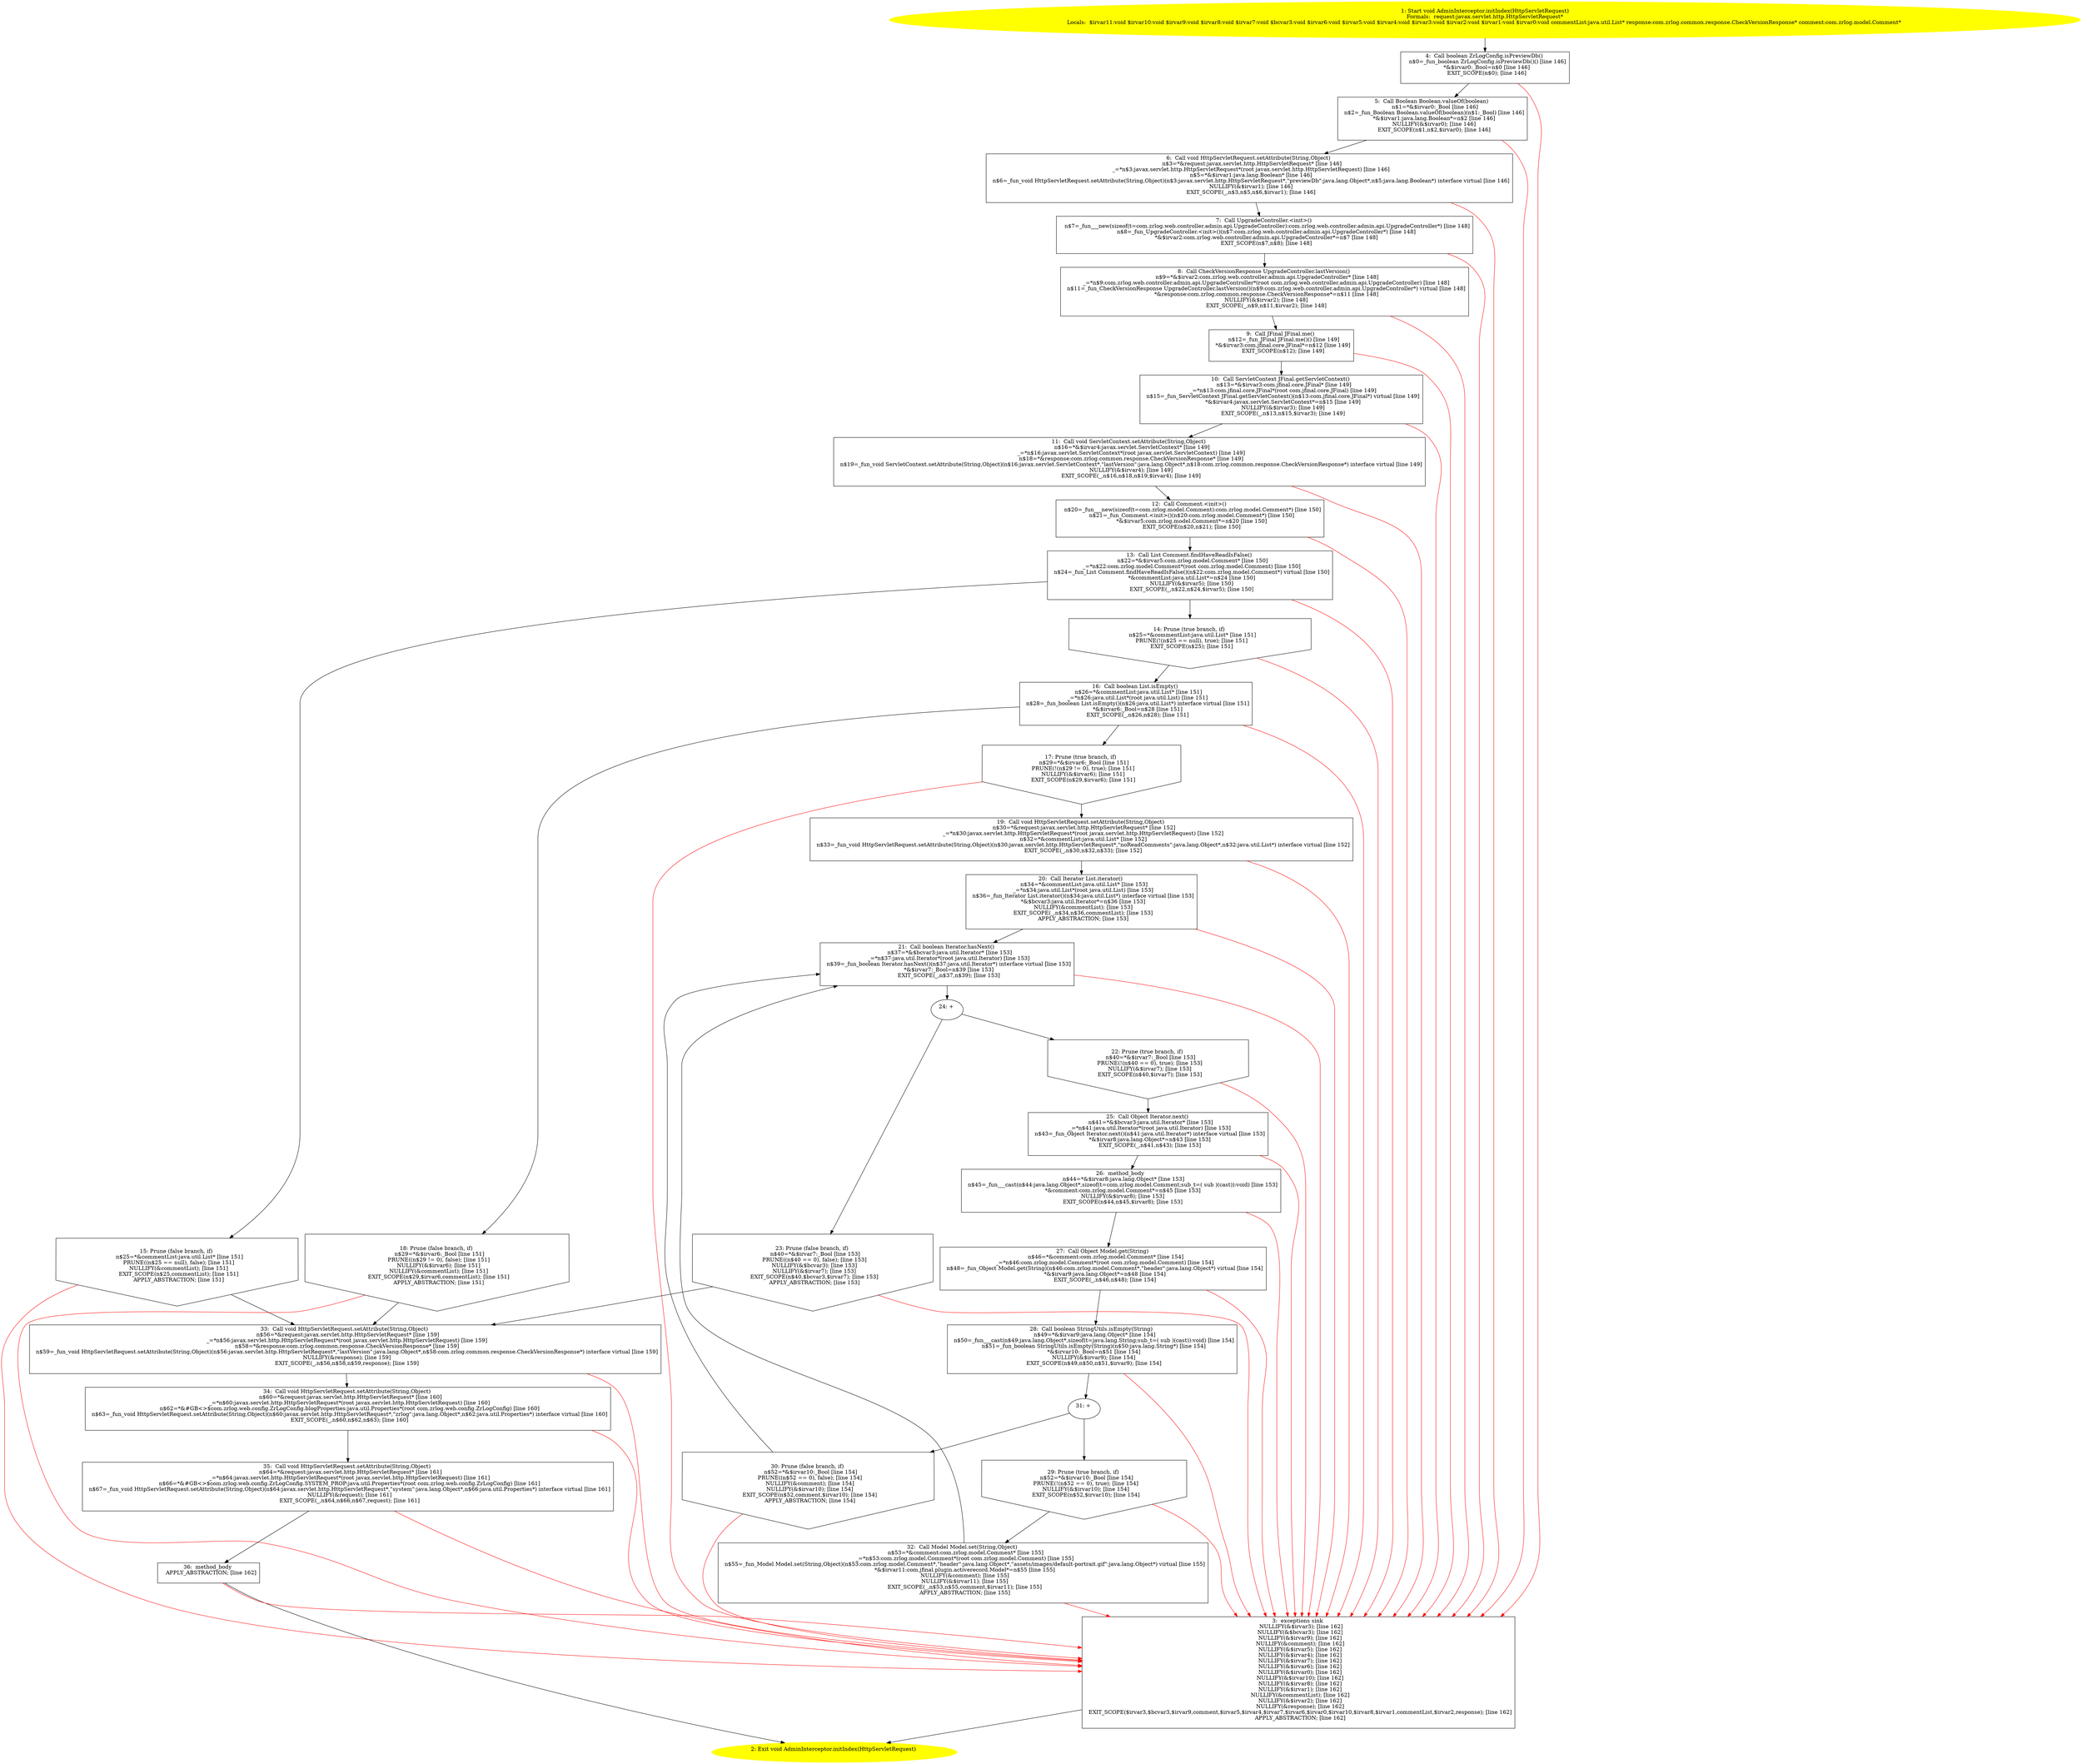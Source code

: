 /* @generated */
digraph cfg {
"com.zrlog.web.interceptor.AdminInterceptor.initIndex(javax.servlet.http.HttpServletRequest):void.e403323f871eff97f1df3492b123a9cd_1" [label="1: Start void AdminInterceptor.initIndex(HttpServletRequest)\nFormals:  request:javax.servlet.http.HttpServletRequest*\nLocals:  $irvar11:void $irvar10:void $irvar9:void $irvar8:void $irvar7:void $bcvar3:void $irvar6:void $irvar5:void $irvar4:void $irvar3:void $irvar2:void $irvar1:void $irvar0:void commentList:java.util.List* response:com.zrlog.common.response.CheckVersionResponse* comment:com.zrlog.model.Comment* \n  " color=yellow style=filled]
	

	 "com.zrlog.web.interceptor.AdminInterceptor.initIndex(javax.servlet.http.HttpServletRequest):void.e403323f871eff97f1df3492b123a9cd_1" -> "com.zrlog.web.interceptor.AdminInterceptor.initIndex(javax.servlet.http.HttpServletRequest):void.e403323f871eff97f1df3492b123a9cd_4" ;
"com.zrlog.web.interceptor.AdminInterceptor.initIndex(javax.servlet.http.HttpServletRequest):void.e403323f871eff97f1df3492b123a9cd_2" [label="2: Exit void AdminInterceptor.initIndex(HttpServletRequest) \n  " color=yellow style=filled]
	

"com.zrlog.web.interceptor.AdminInterceptor.initIndex(javax.servlet.http.HttpServletRequest):void.e403323f871eff97f1df3492b123a9cd_3" [label="3:  exceptions sink \n   NULLIFY(&$irvar3); [line 162]\n  NULLIFY(&$bcvar3); [line 162]\n  NULLIFY(&$irvar9); [line 162]\n  NULLIFY(&comment); [line 162]\n  NULLIFY(&$irvar5); [line 162]\n  NULLIFY(&$irvar4); [line 162]\n  NULLIFY(&$irvar7); [line 162]\n  NULLIFY(&$irvar6); [line 162]\n  NULLIFY(&$irvar0); [line 162]\n  NULLIFY(&$irvar10); [line 162]\n  NULLIFY(&$irvar8); [line 162]\n  NULLIFY(&$irvar1); [line 162]\n  NULLIFY(&commentList); [line 162]\n  NULLIFY(&$irvar2); [line 162]\n  NULLIFY(&response); [line 162]\n  EXIT_SCOPE($irvar3,$bcvar3,$irvar9,comment,$irvar5,$irvar4,$irvar7,$irvar6,$irvar0,$irvar10,$irvar8,$irvar1,commentList,$irvar2,response); [line 162]\n  APPLY_ABSTRACTION; [line 162]\n " shape="box"]
	

	 "com.zrlog.web.interceptor.AdminInterceptor.initIndex(javax.servlet.http.HttpServletRequest):void.e403323f871eff97f1df3492b123a9cd_3" -> "com.zrlog.web.interceptor.AdminInterceptor.initIndex(javax.servlet.http.HttpServletRequest):void.e403323f871eff97f1df3492b123a9cd_2" ;
"com.zrlog.web.interceptor.AdminInterceptor.initIndex(javax.servlet.http.HttpServletRequest):void.e403323f871eff97f1df3492b123a9cd_4" [label="4:  Call boolean ZrLogConfig.isPreviewDb() \n   n$0=_fun_boolean ZrLogConfig.isPreviewDb()() [line 146]\n  *&$irvar0:_Bool=n$0 [line 146]\n  EXIT_SCOPE(n$0); [line 146]\n " shape="box"]
	

	 "com.zrlog.web.interceptor.AdminInterceptor.initIndex(javax.servlet.http.HttpServletRequest):void.e403323f871eff97f1df3492b123a9cd_4" -> "com.zrlog.web.interceptor.AdminInterceptor.initIndex(javax.servlet.http.HttpServletRequest):void.e403323f871eff97f1df3492b123a9cd_5" ;
	 "com.zrlog.web.interceptor.AdminInterceptor.initIndex(javax.servlet.http.HttpServletRequest):void.e403323f871eff97f1df3492b123a9cd_4" -> "com.zrlog.web.interceptor.AdminInterceptor.initIndex(javax.servlet.http.HttpServletRequest):void.e403323f871eff97f1df3492b123a9cd_3" [color="red" ];
"com.zrlog.web.interceptor.AdminInterceptor.initIndex(javax.servlet.http.HttpServletRequest):void.e403323f871eff97f1df3492b123a9cd_5" [label="5:  Call Boolean Boolean.valueOf(boolean) \n   n$1=*&$irvar0:_Bool [line 146]\n  n$2=_fun_Boolean Boolean.valueOf(boolean)(n$1:_Bool) [line 146]\n  *&$irvar1:java.lang.Boolean*=n$2 [line 146]\n  NULLIFY(&$irvar0); [line 146]\n  EXIT_SCOPE(n$1,n$2,$irvar0); [line 146]\n " shape="box"]
	

	 "com.zrlog.web.interceptor.AdminInterceptor.initIndex(javax.servlet.http.HttpServletRequest):void.e403323f871eff97f1df3492b123a9cd_5" -> "com.zrlog.web.interceptor.AdminInterceptor.initIndex(javax.servlet.http.HttpServletRequest):void.e403323f871eff97f1df3492b123a9cd_6" ;
	 "com.zrlog.web.interceptor.AdminInterceptor.initIndex(javax.servlet.http.HttpServletRequest):void.e403323f871eff97f1df3492b123a9cd_5" -> "com.zrlog.web.interceptor.AdminInterceptor.initIndex(javax.servlet.http.HttpServletRequest):void.e403323f871eff97f1df3492b123a9cd_3" [color="red" ];
"com.zrlog.web.interceptor.AdminInterceptor.initIndex(javax.servlet.http.HttpServletRequest):void.e403323f871eff97f1df3492b123a9cd_6" [label="6:  Call void HttpServletRequest.setAttribute(String,Object) \n   n$3=*&request:javax.servlet.http.HttpServletRequest* [line 146]\n  _=*n$3:javax.servlet.http.HttpServletRequest*(root javax.servlet.http.HttpServletRequest) [line 146]\n  n$5=*&$irvar1:java.lang.Boolean* [line 146]\n  n$6=_fun_void HttpServletRequest.setAttribute(String,Object)(n$3:javax.servlet.http.HttpServletRequest*,\"previewDb\":java.lang.Object*,n$5:java.lang.Boolean*) interface virtual [line 146]\n  NULLIFY(&$irvar1); [line 146]\n  EXIT_SCOPE(_,n$3,n$5,n$6,$irvar1); [line 146]\n " shape="box"]
	

	 "com.zrlog.web.interceptor.AdminInterceptor.initIndex(javax.servlet.http.HttpServletRequest):void.e403323f871eff97f1df3492b123a9cd_6" -> "com.zrlog.web.interceptor.AdminInterceptor.initIndex(javax.servlet.http.HttpServletRequest):void.e403323f871eff97f1df3492b123a9cd_7" ;
	 "com.zrlog.web.interceptor.AdminInterceptor.initIndex(javax.servlet.http.HttpServletRequest):void.e403323f871eff97f1df3492b123a9cd_6" -> "com.zrlog.web.interceptor.AdminInterceptor.initIndex(javax.servlet.http.HttpServletRequest):void.e403323f871eff97f1df3492b123a9cd_3" [color="red" ];
"com.zrlog.web.interceptor.AdminInterceptor.initIndex(javax.servlet.http.HttpServletRequest):void.e403323f871eff97f1df3492b123a9cd_7" [label="7:  Call UpgradeController.<init>() \n   n$7=_fun___new(sizeof(t=com.zrlog.web.controller.admin.api.UpgradeController):com.zrlog.web.controller.admin.api.UpgradeController*) [line 148]\n  n$8=_fun_UpgradeController.<init>()(n$7:com.zrlog.web.controller.admin.api.UpgradeController*) [line 148]\n  *&$irvar2:com.zrlog.web.controller.admin.api.UpgradeController*=n$7 [line 148]\n  EXIT_SCOPE(n$7,n$8); [line 148]\n " shape="box"]
	

	 "com.zrlog.web.interceptor.AdminInterceptor.initIndex(javax.servlet.http.HttpServletRequest):void.e403323f871eff97f1df3492b123a9cd_7" -> "com.zrlog.web.interceptor.AdminInterceptor.initIndex(javax.servlet.http.HttpServletRequest):void.e403323f871eff97f1df3492b123a9cd_8" ;
	 "com.zrlog.web.interceptor.AdminInterceptor.initIndex(javax.servlet.http.HttpServletRequest):void.e403323f871eff97f1df3492b123a9cd_7" -> "com.zrlog.web.interceptor.AdminInterceptor.initIndex(javax.servlet.http.HttpServletRequest):void.e403323f871eff97f1df3492b123a9cd_3" [color="red" ];
"com.zrlog.web.interceptor.AdminInterceptor.initIndex(javax.servlet.http.HttpServletRequest):void.e403323f871eff97f1df3492b123a9cd_8" [label="8:  Call CheckVersionResponse UpgradeController.lastVersion() \n   n$9=*&$irvar2:com.zrlog.web.controller.admin.api.UpgradeController* [line 148]\n  _=*n$9:com.zrlog.web.controller.admin.api.UpgradeController*(root com.zrlog.web.controller.admin.api.UpgradeController) [line 148]\n  n$11=_fun_CheckVersionResponse UpgradeController.lastVersion()(n$9:com.zrlog.web.controller.admin.api.UpgradeController*) virtual [line 148]\n  *&response:com.zrlog.common.response.CheckVersionResponse*=n$11 [line 148]\n  NULLIFY(&$irvar2); [line 148]\n  EXIT_SCOPE(_,n$9,n$11,$irvar2); [line 148]\n " shape="box"]
	

	 "com.zrlog.web.interceptor.AdminInterceptor.initIndex(javax.servlet.http.HttpServletRequest):void.e403323f871eff97f1df3492b123a9cd_8" -> "com.zrlog.web.interceptor.AdminInterceptor.initIndex(javax.servlet.http.HttpServletRequest):void.e403323f871eff97f1df3492b123a9cd_9" ;
	 "com.zrlog.web.interceptor.AdminInterceptor.initIndex(javax.servlet.http.HttpServletRequest):void.e403323f871eff97f1df3492b123a9cd_8" -> "com.zrlog.web.interceptor.AdminInterceptor.initIndex(javax.servlet.http.HttpServletRequest):void.e403323f871eff97f1df3492b123a9cd_3" [color="red" ];
"com.zrlog.web.interceptor.AdminInterceptor.initIndex(javax.servlet.http.HttpServletRequest):void.e403323f871eff97f1df3492b123a9cd_9" [label="9:  Call JFinal JFinal.me() \n   n$12=_fun_JFinal JFinal.me()() [line 149]\n  *&$irvar3:com.jfinal.core.JFinal*=n$12 [line 149]\n  EXIT_SCOPE(n$12); [line 149]\n " shape="box"]
	

	 "com.zrlog.web.interceptor.AdminInterceptor.initIndex(javax.servlet.http.HttpServletRequest):void.e403323f871eff97f1df3492b123a9cd_9" -> "com.zrlog.web.interceptor.AdminInterceptor.initIndex(javax.servlet.http.HttpServletRequest):void.e403323f871eff97f1df3492b123a9cd_10" ;
	 "com.zrlog.web.interceptor.AdminInterceptor.initIndex(javax.servlet.http.HttpServletRequest):void.e403323f871eff97f1df3492b123a9cd_9" -> "com.zrlog.web.interceptor.AdminInterceptor.initIndex(javax.servlet.http.HttpServletRequest):void.e403323f871eff97f1df3492b123a9cd_3" [color="red" ];
"com.zrlog.web.interceptor.AdminInterceptor.initIndex(javax.servlet.http.HttpServletRequest):void.e403323f871eff97f1df3492b123a9cd_10" [label="10:  Call ServletContext JFinal.getServletContext() \n   n$13=*&$irvar3:com.jfinal.core.JFinal* [line 149]\n  _=*n$13:com.jfinal.core.JFinal*(root com.jfinal.core.JFinal) [line 149]\n  n$15=_fun_ServletContext JFinal.getServletContext()(n$13:com.jfinal.core.JFinal*) virtual [line 149]\n  *&$irvar4:javax.servlet.ServletContext*=n$15 [line 149]\n  NULLIFY(&$irvar3); [line 149]\n  EXIT_SCOPE(_,n$13,n$15,$irvar3); [line 149]\n " shape="box"]
	

	 "com.zrlog.web.interceptor.AdminInterceptor.initIndex(javax.servlet.http.HttpServletRequest):void.e403323f871eff97f1df3492b123a9cd_10" -> "com.zrlog.web.interceptor.AdminInterceptor.initIndex(javax.servlet.http.HttpServletRequest):void.e403323f871eff97f1df3492b123a9cd_11" ;
	 "com.zrlog.web.interceptor.AdminInterceptor.initIndex(javax.servlet.http.HttpServletRequest):void.e403323f871eff97f1df3492b123a9cd_10" -> "com.zrlog.web.interceptor.AdminInterceptor.initIndex(javax.servlet.http.HttpServletRequest):void.e403323f871eff97f1df3492b123a9cd_3" [color="red" ];
"com.zrlog.web.interceptor.AdminInterceptor.initIndex(javax.servlet.http.HttpServletRequest):void.e403323f871eff97f1df3492b123a9cd_11" [label="11:  Call void ServletContext.setAttribute(String,Object) \n   n$16=*&$irvar4:javax.servlet.ServletContext* [line 149]\n  _=*n$16:javax.servlet.ServletContext*(root javax.servlet.ServletContext) [line 149]\n  n$18=*&response:com.zrlog.common.response.CheckVersionResponse* [line 149]\n  n$19=_fun_void ServletContext.setAttribute(String,Object)(n$16:javax.servlet.ServletContext*,\"lastVersion\":java.lang.Object*,n$18:com.zrlog.common.response.CheckVersionResponse*) interface virtual [line 149]\n  NULLIFY(&$irvar4); [line 149]\n  EXIT_SCOPE(_,n$16,n$18,n$19,$irvar4); [line 149]\n " shape="box"]
	

	 "com.zrlog.web.interceptor.AdminInterceptor.initIndex(javax.servlet.http.HttpServletRequest):void.e403323f871eff97f1df3492b123a9cd_11" -> "com.zrlog.web.interceptor.AdminInterceptor.initIndex(javax.servlet.http.HttpServletRequest):void.e403323f871eff97f1df3492b123a9cd_12" ;
	 "com.zrlog.web.interceptor.AdminInterceptor.initIndex(javax.servlet.http.HttpServletRequest):void.e403323f871eff97f1df3492b123a9cd_11" -> "com.zrlog.web.interceptor.AdminInterceptor.initIndex(javax.servlet.http.HttpServletRequest):void.e403323f871eff97f1df3492b123a9cd_3" [color="red" ];
"com.zrlog.web.interceptor.AdminInterceptor.initIndex(javax.servlet.http.HttpServletRequest):void.e403323f871eff97f1df3492b123a9cd_12" [label="12:  Call Comment.<init>() \n   n$20=_fun___new(sizeof(t=com.zrlog.model.Comment):com.zrlog.model.Comment*) [line 150]\n  n$21=_fun_Comment.<init>()(n$20:com.zrlog.model.Comment*) [line 150]\n  *&$irvar5:com.zrlog.model.Comment*=n$20 [line 150]\n  EXIT_SCOPE(n$20,n$21); [line 150]\n " shape="box"]
	

	 "com.zrlog.web.interceptor.AdminInterceptor.initIndex(javax.servlet.http.HttpServletRequest):void.e403323f871eff97f1df3492b123a9cd_12" -> "com.zrlog.web.interceptor.AdminInterceptor.initIndex(javax.servlet.http.HttpServletRequest):void.e403323f871eff97f1df3492b123a9cd_13" ;
	 "com.zrlog.web.interceptor.AdminInterceptor.initIndex(javax.servlet.http.HttpServletRequest):void.e403323f871eff97f1df3492b123a9cd_12" -> "com.zrlog.web.interceptor.AdminInterceptor.initIndex(javax.servlet.http.HttpServletRequest):void.e403323f871eff97f1df3492b123a9cd_3" [color="red" ];
"com.zrlog.web.interceptor.AdminInterceptor.initIndex(javax.servlet.http.HttpServletRequest):void.e403323f871eff97f1df3492b123a9cd_13" [label="13:  Call List Comment.findHaveReadIsFalse() \n   n$22=*&$irvar5:com.zrlog.model.Comment* [line 150]\n  _=*n$22:com.zrlog.model.Comment*(root com.zrlog.model.Comment) [line 150]\n  n$24=_fun_List Comment.findHaveReadIsFalse()(n$22:com.zrlog.model.Comment*) virtual [line 150]\n  *&commentList:java.util.List*=n$24 [line 150]\n  NULLIFY(&$irvar5); [line 150]\n  EXIT_SCOPE(_,n$22,n$24,$irvar5); [line 150]\n " shape="box"]
	

	 "com.zrlog.web.interceptor.AdminInterceptor.initIndex(javax.servlet.http.HttpServletRequest):void.e403323f871eff97f1df3492b123a9cd_13" -> "com.zrlog.web.interceptor.AdminInterceptor.initIndex(javax.servlet.http.HttpServletRequest):void.e403323f871eff97f1df3492b123a9cd_14" ;
	 "com.zrlog.web.interceptor.AdminInterceptor.initIndex(javax.servlet.http.HttpServletRequest):void.e403323f871eff97f1df3492b123a9cd_13" -> "com.zrlog.web.interceptor.AdminInterceptor.initIndex(javax.servlet.http.HttpServletRequest):void.e403323f871eff97f1df3492b123a9cd_15" ;
	 "com.zrlog.web.interceptor.AdminInterceptor.initIndex(javax.servlet.http.HttpServletRequest):void.e403323f871eff97f1df3492b123a9cd_13" -> "com.zrlog.web.interceptor.AdminInterceptor.initIndex(javax.servlet.http.HttpServletRequest):void.e403323f871eff97f1df3492b123a9cd_3" [color="red" ];
"com.zrlog.web.interceptor.AdminInterceptor.initIndex(javax.servlet.http.HttpServletRequest):void.e403323f871eff97f1df3492b123a9cd_14" [label="14: Prune (true branch, if) \n   n$25=*&commentList:java.util.List* [line 151]\n  PRUNE(!(n$25 == null), true); [line 151]\n  EXIT_SCOPE(n$25); [line 151]\n " shape="invhouse"]
	

	 "com.zrlog.web.interceptor.AdminInterceptor.initIndex(javax.servlet.http.HttpServletRequest):void.e403323f871eff97f1df3492b123a9cd_14" -> "com.zrlog.web.interceptor.AdminInterceptor.initIndex(javax.servlet.http.HttpServletRequest):void.e403323f871eff97f1df3492b123a9cd_16" ;
	 "com.zrlog.web.interceptor.AdminInterceptor.initIndex(javax.servlet.http.HttpServletRequest):void.e403323f871eff97f1df3492b123a9cd_14" -> "com.zrlog.web.interceptor.AdminInterceptor.initIndex(javax.servlet.http.HttpServletRequest):void.e403323f871eff97f1df3492b123a9cd_3" [color="red" ];
"com.zrlog.web.interceptor.AdminInterceptor.initIndex(javax.servlet.http.HttpServletRequest):void.e403323f871eff97f1df3492b123a9cd_15" [label="15: Prune (false branch, if) \n   n$25=*&commentList:java.util.List* [line 151]\n  PRUNE((n$25 == null), false); [line 151]\n  NULLIFY(&commentList); [line 151]\n  EXIT_SCOPE(n$25,commentList); [line 151]\n  APPLY_ABSTRACTION; [line 151]\n " shape="invhouse"]
	

	 "com.zrlog.web.interceptor.AdminInterceptor.initIndex(javax.servlet.http.HttpServletRequest):void.e403323f871eff97f1df3492b123a9cd_15" -> "com.zrlog.web.interceptor.AdminInterceptor.initIndex(javax.servlet.http.HttpServletRequest):void.e403323f871eff97f1df3492b123a9cd_33" ;
	 "com.zrlog.web.interceptor.AdminInterceptor.initIndex(javax.servlet.http.HttpServletRequest):void.e403323f871eff97f1df3492b123a9cd_15" -> "com.zrlog.web.interceptor.AdminInterceptor.initIndex(javax.servlet.http.HttpServletRequest):void.e403323f871eff97f1df3492b123a9cd_3" [color="red" ];
"com.zrlog.web.interceptor.AdminInterceptor.initIndex(javax.servlet.http.HttpServletRequest):void.e403323f871eff97f1df3492b123a9cd_16" [label="16:  Call boolean List.isEmpty() \n   n$26=*&commentList:java.util.List* [line 151]\n  _=*n$26:java.util.List*(root java.util.List) [line 151]\n  n$28=_fun_boolean List.isEmpty()(n$26:java.util.List*) interface virtual [line 151]\n  *&$irvar6:_Bool=n$28 [line 151]\n  EXIT_SCOPE(_,n$26,n$28); [line 151]\n " shape="box"]
	

	 "com.zrlog.web.interceptor.AdminInterceptor.initIndex(javax.servlet.http.HttpServletRequest):void.e403323f871eff97f1df3492b123a9cd_16" -> "com.zrlog.web.interceptor.AdminInterceptor.initIndex(javax.servlet.http.HttpServletRequest):void.e403323f871eff97f1df3492b123a9cd_17" ;
	 "com.zrlog.web.interceptor.AdminInterceptor.initIndex(javax.servlet.http.HttpServletRequest):void.e403323f871eff97f1df3492b123a9cd_16" -> "com.zrlog.web.interceptor.AdminInterceptor.initIndex(javax.servlet.http.HttpServletRequest):void.e403323f871eff97f1df3492b123a9cd_18" ;
	 "com.zrlog.web.interceptor.AdminInterceptor.initIndex(javax.servlet.http.HttpServletRequest):void.e403323f871eff97f1df3492b123a9cd_16" -> "com.zrlog.web.interceptor.AdminInterceptor.initIndex(javax.servlet.http.HttpServletRequest):void.e403323f871eff97f1df3492b123a9cd_3" [color="red" ];
"com.zrlog.web.interceptor.AdminInterceptor.initIndex(javax.servlet.http.HttpServletRequest):void.e403323f871eff97f1df3492b123a9cd_17" [label="17: Prune (true branch, if) \n   n$29=*&$irvar6:_Bool [line 151]\n  PRUNE(!(n$29 != 0), true); [line 151]\n  NULLIFY(&$irvar6); [line 151]\n  EXIT_SCOPE(n$29,$irvar6); [line 151]\n " shape="invhouse"]
	

	 "com.zrlog.web.interceptor.AdminInterceptor.initIndex(javax.servlet.http.HttpServletRequest):void.e403323f871eff97f1df3492b123a9cd_17" -> "com.zrlog.web.interceptor.AdminInterceptor.initIndex(javax.servlet.http.HttpServletRequest):void.e403323f871eff97f1df3492b123a9cd_19" ;
	 "com.zrlog.web.interceptor.AdminInterceptor.initIndex(javax.servlet.http.HttpServletRequest):void.e403323f871eff97f1df3492b123a9cd_17" -> "com.zrlog.web.interceptor.AdminInterceptor.initIndex(javax.servlet.http.HttpServletRequest):void.e403323f871eff97f1df3492b123a9cd_3" [color="red" ];
"com.zrlog.web.interceptor.AdminInterceptor.initIndex(javax.servlet.http.HttpServletRequest):void.e403323f871eff97f1df3492b123a9cd_18" [label="18: Prune (false branch, if) \n   n$29=*&$irvar6:_Bool [line 151]\n  PRUNE((n$29 != 0), false); [line 151]\n  NULLIFY(&$irvar6); [line 151]\n  NULLIFY(&commentList); [line 151]\n  EXIT_SCOPE(n$29,$irvar6,commentList); [line 151]\n  APPLY_ABSTRACTION; [line 151]\n " shape="invhouse"]
	

	 "com.zrlog.web.interceptor.AdminInterceptor.initIndex(javax.servlet.http.HttpServletRequest):void.e403323f871eff97f1df3492b123a9cd_18" -> "com.zrlog.web.interceptor.AdminInterceptor.initIndex(javax.servlet.http.HttpServletRequest):void.e403323f871eff97f1df3492b123a9cd_33" ;
	 "com.zrlog.web.interceptor.AdminInterceptor.initIndex(javax.servlet.http.HttpServletRequest):void.e403323f871eff97f1df3492b123a9cd_18" -> "com.zrlog.web.interceptor.AdminInterceptor.initIndex(javax.servlet.http.HttpServletRequest):void.e403323f871eff97f1df3492b123a9cd_3" [color="red" ];
"com.zrlog.web.interceptor.AdminInterceptor.initIndex(javax.servlet.http.HttpServletRequest):void.e403323f871eff97f1df3492b123a9cd_19" [label="19:  Call void HttpServletRequest.setAttribute(String,Object) \n   n$30=*&request:javax.servlet.http.HttpServletRequest* [line 152]\n  _=*n$30:javax.servlet.http.HttpServletRequest*(root javax.servlet.http.HttpServletRequest) [line 152]\n  n$32=*&commentList:java.util.List* [line 152]\n  n$33=_fun_void HttpServletRequest.setAttribute(String,Object)(n$30:javax.servlet.http.HttpServletRequest*,\"noReadComments\":java.lang.Object*,n$32:java.util.List*) interface virtual [line 152]\n  EXIT_SCOPE(_,n$30,n$32,n$33); [line 152]\n " shape="box"]
	

	 "com.zrlog.web.interceptor.AdminInterceptor.initIndex(javax.servlet.http.HttpServletRequest):void.e403323f871eff97f1df3492b123a9cd_19" -> "com.zrlog.web.interceptor.AdminInterceptor.initIndex(javax.servlet.http.HttpServletRequest):void.e403323f871eff97f1df3492b123a9cd_20" ;
	 "com.zrlog.web.interceptor.AdminInterceptor.initIndex(javax.servlet.http.HttpServletRequest):void.e403323f871eff97f1df3492b123a9cd_19" -> "com.zrlog.web.interceptor.AdminInterceptor.initIndex(javax.servlet.http.HttpServletRequest):void.e403323f871eff97f1df3492b123a9cd_3" [color="red" ];
"com.zrlog.web.interceptor.AdminInterceptor.initIndex(javax.servlet.http.HttpServletRequest):void.e403323f871eff97f1df3492b123a9cd_20" [label="20:  Call Iterator List.iterator() \n   n$34=*&commentList:java.util.List* [line 153]\n  _=*n$34:java.util.List*(root java.util.List) [line 153]\n  n$36=_fun_Iterator List.iterator()(n$34:java.util.List*) interface virtual [line 153]\n  *&$bcvar3:java.util.Iterator*=n$36 [line 153]\n  NULLIFY(&commentList); [line 153]\n  EXIT_SCOPE(_,n$34,n$36,commentList); [line 153]\n  APPLY_ABSTRACTION; [line 153]\n " shape="box"]
	

	 "com.zrlog.web.interceptor.AdminInterceptor.initIndex(javax.servlet.http.HttpServletRequest):void.e403323f871eff97f1df3492b123a9cd_20" -> "com.zrlog.web.interceptor.AdminInterceptor.initIndex(javax.servlet.http.HttpServletRequest):void.e403323f871eff97f1df3492b123a9cd_21" ;
	 "com.zrlog.web.interceptor.AdminInterceptor.initIndex(javax.servlet.http.HttpServletRequest):void.e403323f871eff97f1df3492b123a9cd_20" -> "com.zrlog.web.interceptor.AdminInterceptor.initIndex(javax.servlet.http.HttpServletRequest):void.e403323f871eff97f1df3492b123a9cd_3" [color="red" ];
"com.zrlog.web.interceptor.AdminInterceptor.initIndex(javax.servlet.http.HttpServletRequest):void.e403323f871eff97f1df3492b123a9cd_21" [label="21:  Call boolean Iterator.hasNext() \n   n$37=*&$bcvar3:java.util.Iterator* [line 153]\n  _=*n$37:java.util.Iterator*(root java.util.Iterator) [line 153]\n  n$39=_fun_boolean Iterator.hasNext()(n$37:java.util.Iterator*) interface virtual [line 153]\n  *&$irvar7:_Bool=n$39 [line 153]\n  EXIT_SCOPE(_,n$37,n$39); [line 153]\n " shape="box"]
	

	 "com.zrlog.web.interceptor.AdminInterceptor.initIndex(javax.servlet.http.HttpServletRequest):void.e403323f871eff97f1df3492b123a9cd_21" -> "com.zrlog.web.interceptor.AdminInterceptor.initIndex(javax.servlet.http.HttpServletRequest):void.e403323f871eff97f1df3492b123a9cd_24" ;
	 "com.zrlog.web.interceptor.AdminInterceptor.initIndex(javax.servlet.http.HttpServletRequest):void.e403323f871eff97f1df3492b123a9cd_21" -> "com.zrlog.web.interceptor.AdminInterceptor.initIndex(javax.servlet.http.HttpServletRequest):void.e403323f871eff97f1df3492b123a9cd_3" [color="red" ];
"com.zrlog.web.interceptor.AdminInterceptor.initIndex(javax.servlet.http.HttpServletRequest):void.e403323f871eff97f1df3492b123a9cd_22" [label="22: Prune (true branch, if) \n   n$40=*&$irvar7:_Bool [line 153]\n  PRUNE(!(n$40 == 0), true); [line 153]\n  NULLIFY(&$irvar7); [line 153]\n  EXIT_SCOPE(n$40,$irvar7); [line 153]\n " shape="invhouse"]
	

	 "com.zrlog.web.interceptor.AdminInterceptor.initIndex(javax.servlet.http.HttpServletRequest):void.e403323f871eff97f1df3492b123a9cd_22" -> "com.zrlog.web.interceptor.AdminInterceptor.initIndex(javax.servlet.http.HttpServletRequest):void.e403323f871eff97f1df3492b123a9cd_25" ;
	 "com.zrlog.web.interceptor.AdminInterceptor.initIndex(javax.servlet.http.HttpServletRequest):void.e403323f871eff97f1df3492b123a9cd_22" -> "com.zrlog.web.interceptor.AdminInterceptor.initIndex(javax.servlet.http.HttpServletRequest):void.e403323f871eff97f1df3492b123a9cd_3" [color="red" ];
"com.zrlog.web.interceptor.AdminInterceptor.initIndex(javax.servlet.http.HttpServletRequest):void.e403323f871eff97f1df3492b123a9cd_23" [label="23: Prune (false branch, if) \n   n$40=*&$irvar7:_Bool [line 153]\n  PRUNE((n$40 == 0), false); [line 153]\n  NULLIFY(&$bcvar3); [line 153]\n  NULLIFY(&$irvar7); [line 153]\n  EXIT_SCOPE(n$40,$bcvar3,$irvar7); [line 153]\n  APPLY_ABSTRACTION; [line 153]\n " shape="invhouse"]
	

	 "com.zrlog.web.interceptor.AdminInterceptor.initIndex(javax.servlet.http.HttpServletRequest):void.e403323f871eff97f1df3492b123a9cd_23" -> "com.zrlog.web.interceptor.AdminInterceptor.initIndex(javax.servlet.http.HttpServletRequest):void.e403323f871eff97f1df3492b123a9cd_33" ;
	 "com.zrlog.web.interceptor.AdminInterceptor.initIndex(javax.servlet.http.HttpServletRequest):void.e403323f871eff97f1df3492b123a9cd_23" -> "com.zrlog.web.interceptor.AdminInterceptor.initIndex(javax.servlet.http.HttpServletRequest):void.e403323f871eff97f1df3492b123a9cd_3" [color="red" ];
"com.zrlog.web.interceptor.AdminInterceptor.initIndex(javax.servlet.http.HttpServletRequest):void.e403323f871eff97f1df3492b123a9cd_24" [label="24: + \n  " ]
	

	 "com.zrlog.web.interceptor.AdminInterceptor.initIndex(javax.servlet.http.HttpServletRequest):void.e403323f871eff97f1df3492b123a9cd_24" -> "com.zrlog.web.interceptor.AdminInterceptor.initIndex(javax.servlet.http.HttpServletRequest):void.e403323f871eff97f1df3492b123a9cd_22" ;
	 "com.zrlog.web.interceptor.AdminInterceptor.initIndex(javax.servlet.http.HttpServletRequest):void.e403323f871eff97f1df3492b123a9cd_24" -> "com.zrlog.web.interceptor.AdminInterceptor.initIndex(javax.servlet.http.HttpServletRequest):void.e403323f871eff97f1df3492b123a9cd_23" ;
"com.zrlog.web.interceptor.AdminInterceptor.initIndex(javax.servlet.http.HttpServletRequest):void.e403323f871eff97f1df3492b123a9cd_25" [label="25:  Call Object Iterator.next() \n   n$41=*&$bcvar3:java.util.Iterator* [line 153]\n  _=*n$41:java.util.Iterator*(root java.util.Iterator) [line 153]\n  n$43=_fun_Object Iterator.next()(n$41:java.util.Iterator*) interface virtual [line 153]\n  *&$irvar8:java.lang.Object*=n$43 [line 153]\n  EXIT_SCOPE(_,n$41,n$43); [line 153]\n " shape="box"]
	

	 "com.zrlog.web.interceptor.AdminInterceptor.initIndex(javax.servlet.http.HttpServletRequest):void.e403323f871eff97f1df3492b123a9cd_25" -> "com.zrlog.web.interceptor.AdminInterceptor.initIndex(javax.servlet.http.HttpServletRequest):void.e403323f871eff97f1df3492b123a9cd_26" ;
	 "com.zrlog.web.interceptor.AdminInterceptor.initIndex(javax.servlet.http.HttpServletRequest):void.e403323f871eff97f1df3492b123a9cd_25" -> "com.zrlog.web.interceptor.AdminInterceptor.initIndex(javax.servlet.http.HttpServletRequest):void.e403323f871eff97f1df3492b123a9cd_3" [color="red" ];
"com.zrlog.web.interceptor.AdminInterceptor.initIndex(javax.servlet.http.HttpServletRequest):void.e403323f871eff97f1df3492b123a9cd_26" [label="26:  method_body \n   n$44=*&$irvar8:java.lang.Object* [line 153]\n  n$45=_fun___cast(n$44:java.lang.Object*,sizeof(t=com.zrlog.model.Comment;sub_t=( sub )(cast)):void) [line 153]\n  *&comment:com.zrlog.model.Comment*=n$45 [line 153]\n  NULLIFY(&$irvar8); [line 153]\n  EXIT_SCOPE(n$44,n$45,$irvar8); [line 153]\n " shape="box"]
	

	 "com.zrlog.web.interceptor.AdminInterceptor.initIndex(javax.servlet.http.HttpServletRequest):void.e403323f871eff97f1df3492b123a9cd_26" -> "com.zrlog.web.interceptor.AdminInterceptor.initIndex(javax.servlet.http.HttpServletRequest):void.e403323f871eff97f1df3492b123a9cd_27" ;
	 "com.zrlog.web.interceptor.AdminInterceptor.initIndex(javax.servlet.http.HttpServletRequest):void.e403323f871eff97f1df3492b123a9cd_26" -> "com.zrlog.web.interceptor.AdminInterceptor.initIndex(javax.servlet.http.HttpServletRequest):void.e403323f871eff97f1df3492b123a9cd_3" [color="red" ];
"com.zrlog.web.interceptor.AdminInterceptor.initIndex(javax.servlet.http.HttpServletRequest):void.e403323f871eff97f1df3492b123a9cd_27" [label="27:  Call Object Model.get(String) \n   n$46=*&comment:com.zrlog.model.Comment* [line 154]\n  _=*n$46:com.zrlog.model.Comment*(root com.zrlog.model.Comment) [line 154]\n  n$48=_fun_Object Model.get(String)(n$46:com.zrlog.model.Comment*,\"header\":java.lang.Object*) virtual [line 154]\n  *&$irvar9:java.lang.Object*=n$48 [line 154]\n  EXIT_SCOPE(_,n$46,n$48); [line 154]\n " shape="box"]
	

	 "com.zrlog.web.interceptor.AdminInterceptor.initIndex(javax.servlet.http.HttpServletRequest):void.e403323f871eff97f1df3492b123a9cd_27" -> "com.zrlog.web.interceptor.AdminInterceptor.initIndex(javax.servlet.http.HttpServletRequest):void.e403323f871eff97f1df3492b123a9cd_28" ;
	 "com.zrlog.web.interceptor.AdminInterceptor.initIndex(javax.servlet.http.HttpServletRequest):void.e403323f871eff97f1df3492b123a9cd_27" -> "com.zrlog.web.interceptor.AdminInterceptor.initIndex(javax.servlet.http.HttpServletRequest):void.e403323f871eff97f1df3492b123a9cd_3" [color="red" ];
"com.zrlog.web.interceptor.AdminInterceptor.initIndex(javax.servlet.http.HttpServletRequest):void.e403323f871eff97f1df3492b123a9cd_28" [label="28:  Call boolean StringUtils.isEmpty(String) \n   n$49=*&$irvar9:java.lang.Object* [line 154]\n  n$50=_fun___cast(n$49:java.lang.Object*,sizeof(t=java.lang.String;sub_t=( sub )(cast)):void) [line 154]\n  n$51=_fun_boolean StringUtils.isEmpty(String)(n$50:java.lang.String*) [line 154]\n  *&$irvar10:_Bool=n$51 [line 154]\n  NULLIFY(&$irvar9); [line 154]\n  EXIT_SCOPE(n$49,n$50,n$51,$irvar9); [line 154]\n " shape="box"]
	

	 "com.zrlog.web.interceptor.AdminInterceptor.initIndex(javax.servlet.http.HttpServletRequest):void.e403323f871eff97f1df3492b123a9cd_28" -> "com.zrlog.web.interceptor.AdminInterceptor.initIndex(javax.servlet.http.HttpServletRequest):void.e403323f871eff97f1df3492b123a9cd_31" ;
	 "com.zrlog.web.interceptor.AdminInterceptor.initIndex(javax.servlet.http.HttpServletRequest):void.e403323f871eff97f1df3492b123a9cd_28" -> "com.zrlog.web.interceptor.AdminInterceptor.initIndex(javax.servlet.http.HttpServletRequest):void.e403323f871eff97f1df3492b123a9cd_3" [color="red" ];
"com.zrlog.web.interceptor.AdminInterceptor.initIndex(javax.servlet.http.HttpServletRequest):void.e403323f871eff97f1df3492b123a9cd_29" [label="29: Prune (true branch, if) \n   n$52=*&$irvar10:_Bool [line 154]\n  PRUNE(!(n$52 == 0), true); [line 154]\n  NULLIFY(&$irvar10); [line 154]\n  EXIT_SCOPE(n$52,$irvar10); [line 154]\n " shape="invhouse"]
	

	 "com.zrlog.web.interceptor.AdminInterceptor.initIndex(javax.servlet.http.HttpServletRequest):void.e403323f871eff97f1df3492b123a9cd_29" -> "com.zrlog.web.interceptor.AdminInterceptor.initIndex(javax.servlet.http.HttpServletRequest):void.e403323f871eff97f1df3492b123a9cd_32" ;
	 "com.zrlog.web.interceptor.AdminInterceptor.initIndex(javax.servlet.http.HttpServletRequest):void.e403323f871eff97f1df3492b123a9cd_29" -> "com.zrlog.web.interceptor.AdminInterceptor.initIndex(javax.servlet.http.HttpServletRequest):void.e403323f871eff97f1df3492b123a9cd_3" [color="red" ];
"com.zrlog.web.interceptor.AdminInterceptor.initIndex(javax.servlet.http.HttpServletRequest):void.e403323f871eff97f1df3492b123a9cd_30" [label="30: Prune (false branch, if) \n   n$52=*&$irvar10:_Bool [line 154]\n  PRUNE((n$52 == 0), false); [line 154]\n  NULLIFY(&comment); [line 154]\n  NULLIFY(&$irvar10); [line 154]\n  EXIT_SCOPE(n$52,comment,$irvar10); [line 154]\n  APPLY_ABSTRACTION; [line 154]\n " shape="invhouse"]
	

	 "com.zrlog.web.interceptor.AdminInterceptor.initIndex(javax.servlet.http.HttpServletRequest):void.e403323f871eff97f1df3492b123a9cd_30" -> "com.zrlog.web.interceptor.AdminInterceptor.initIndex(javax.servlet.http.HttpServletRequest):void.e403323f871eff97f1df3492b123a9cd_21" ;
	 "com.zrlog.web.interceptor.AdminInterceptor.initIndex(javax.servlet.http.HttpServletRequest):void.e403323f871eff97f1df3492b123a9cd_30" -> "com.zrlog.web.interceptor.AdminInterceptor.initIndex(javax.servlet.http.HttpServletRequest):void.e403323f871eff97f1df3492b123a9cd_3" [color="red" ];
"com.zrlog.web.interceptor.AdminInterceptor.initIndex(javax.servlet.http.HttpServletRequest):void.e403323f871eff97f1df3492b123a9cd_31" [label="31: + \n  " ]
	

	 "com.zrlog.web.interceptor.AdminInterceptor.initIndex(javax.servlet.http.HttpServletRequest):void.e403323f871eff97f1df3492b123a9cd_31" -> "com.zrlog.web.interceptor.AdminInterceptor.initIndex(javax.servlet.http.HttpServletRequest):void.e403323f871eff97f1df3492b123a9cd_29" ;
	 "com.zrlog.web.interceptor.AdminInterceptor.initIndex(javax.servlet.http.HttpServletRequest):void.e403323f871eff97f1df3492b123a9cd_31" -> "com.zrlog.web.interceptor.AdminInterceptor.initIndex(javax.servlet.http.HttpServletRequest):void.e403323f871eff97f1df3492b123a9cd_30" ;
"com.zrlog.web.interceptor.AdminInterceptor.initIndex(javax.servlet.http.HttpServletRequest):void.e403323f871eff97f1df3492b123a9cd_32" [label="32:  Call Model Model.set(String,Object) \n   n$53=*&comment:com.zrlog.model.Comment* [line 155]\n  _=*n$53:com.zrlog.model.Comment*(root com.zrlog.model.Comment) [line 155]\n  n$55=_fun_Model Model.set(String,Object)(n$53:com.zrlog.model.Comment*,\"header\":java.lang.Object*,\"assets/images/default-portrait.gif\":java.lang.Object*) virtual [line 155]\n  *&$irvar11:com.jfinal.plugin.activerecord.Model*=n$55 [line 155]\n  NULLIFY(&comment); [line 155]\n  NULLIFY(&$irvar11); [line 155]\n  EXIT_SCOPE(_,n$53,n$55,comment,$irvar11); [line 155]\n  APPLY_ABSTRACTION; [line 155]\n " shape="box"]
	

	 "com.zrlog.web.interceptor.AdminInterceptor.initIndex(javax.servlet.http.HttpServletRequest):void.e403323f871eff97f1df3492b123a9cd_32" -> "com.zrlog.web.interceptor.AdminInterceptor.initIndex(javax.servlet.http.HttpServletRequest):void.e403323f871eff97f1df3492b123a9cd_21" ;
	 "com.zrlog.web.interceptor.AdminInterceptor.initIndex(javax.servlet.http.HttpServletRequest):void.e403323f871eff97f1df3492b123a9cd_32" -> "com.zrlog.web.interceptor.AdminInterceptor.initIndex(javax.servlet.http.HttpServletRequest):void.e403323f871eff97f1df3492b123a9cd_3" [color="red" ];
"com.zrlog.web.interceptor.AdminInterceptor.initIndex(javax.servlet.http.HttpServletRequest):void.e403323f871eff97f1df3492b123a9cd_33" [label="33:  Call void HttpServletRequest.setAttribute(String,Object) \n   n$56=*&request:javax.servlet.http.HttpServletRequest* [line 159]\n  _=*n$56:javax.servlet.http.HttpServletRequest*(root javax.servlet.http.HttpServletRequest) [line 159]\n  n$58=*&response:com.zrlog.common.response.CheckVersionResponse* [line 159]\n  n$59=_fun_void HttpServletRequest.setAttribute(String,Object)(n$56:javax.servlet.http.HttpServletRequest*,\"lastVersion\":java.lang.Object*,n$58:com.zrlog.common.response.CheckVersionResponse*) interface virtual [line 159]\n  NULLIFY(&response); [line 159]\n  EXIT_SCOPE(_,n$56,n$58,n$59,response); [line 159]\n " shape="box"]
	

	 "com.zrlog.web.interceptor.AdminInterceptor.initIndex(javax.servlet.http.HttpServletRequest):void.e403323f871eff97f1df3492b123a9cd_33" -> "com.zrlog.web.interceptor.AdminInterceptor.initIndex(javax.servlet.http.HttpServletRequest):void.e403323f871eff97f1df3492b123a9cd_34" ;
	 "com.zrlog.web.interceptor.AdminInterceptor.initIndex(javax.servlet.http.HttpServletRequest):void.e403323f871eff97f1df3492b123a9cd_33" -> "com.zrlog.web.interceptor.AdminInterceptor.initIndex(javax.servlet.http.HttpServletRequest):void.e403323f871eff97f1df3492b123a9cd_3" [color="red" ];
"com.zrlog.web.interceptor.AdminInterceptor.initIndex(javax.servlet.http.HttpServletRequest):void.e403323f871eff97f1df3492b123a9cd_34" [label="34:  Call void HttpServletRequest.setAttribute(String,Object) \n   n$60=*&request:javax.servlet.http.HttpServletRequest* [line 160]\n  _=*n$60:javax.servlet.http.HttpServletRequest*(root javax.servlet.http.HttpServletRequest) [line 160]\n  n$62=*&#GB<>$com.zrlog.web.config.ZrLogConfig.blogProperties:java.util.Properties*(root com.zrlog.web.config.ZrLogConfig) [line 160]\n  n$63=_fun_void HttpServletRequest.setAttribute(String,Object)(n$60:javax.servlet.http.HttpServletRequest*,\"zrlog\":java.lang.Object*,n$62:java.util.Properties*) interface virtual [line 160]\n  EXIT_SCOPE(_,n$60,n$62,n$63); [line 160]\n " shape="box"]
	

	 "com.zrlog.web.interceptor.AdminInterceptor.initIndex(javax.servlet.http.HttpServletRequest):void.e403323f871eff97f1df3492b123a9cd_34" -> "com.zrlog.web.interceptor.AdminInterceptor.initIndex(javax.servlet.http.HttpServletRequest):void.e403323f871eff97f1df3492b123a9cd_35" ;
	 "com.zrlog.web.interceptor.AdminInterceptor.initIndex(javax.servlet.http.HttpServletRequest):void.e403323f871eff97f1df3492b123a9cd_34" -> "com.zrlog.web.interceptor.AdminInterceptor.initIndex(javax.servlet.http.HttpServletRequest):void.e403323f871eff97f1df3492b123a9cd_3" [color="red" ];
"com.zrlog.web.interceptor.AdminInterceptor.initIndex(javax.servlet.http.HttpServletRequest):void.e403323f871eff97f1df3492b123a9cd_35" [label="35:  Call void HttpServletRequest.setAttribute(String,Object) \n   n$64=*&request:javax.servlet.http.HttpServletRequest* [line 161]\n  _=*n$64:javax.servlet.http.HttpServletRequest*(root javax.servlet.http.HttpServletRequest) [line 161]\n  n$66=*&#GB<>$com.zrlog.web.config.ZrLogConfig.SYSTEM_PROP:java.util.Properties*(root com.zrlog.web.config.ZrLogConfig) [line 161]\n  n$67=_fun_void HttpServletRequest.setAttribute(String,Object)(n$64:javax.servlet.http.HttpServletRequest*,\"system\":java.lang.Object*,n$66:java.util.Properties*) interface virtual [line 161]\n  NULLIFY(&request); [line 161]\n  EXIT_SCOPE(_,n$64,n$66,n$67,request); [line 161]\n " shape="box"]
	

	 "com.zrlog.web.interceptor.AdminInterceptor.initIndex(javax.servlet.http.HttpServletRequest):void.e403323f871eff97f1df3492b123a9cd_35" -> "com.zrlog.web.interceptor.AdminInterceptor.initIndex(javax.servlet.http.HttpServletRequest):void.e403323f871eff97f1df3492b123a9cd_36" ;
	 "com.zrlog.web.interceptor.AdminInterceptor.initIndex(javax.servlet.http.HttpServletRequest):void.e403323f871eff97f1df3492b123a9cd_35" -> "com.zrlog.web.interceptor.AdminInterceptor.initIndex(javax.servlet.http.HttpServletRequest):void.e403323f871eff97f1df3492b123a9cd_3" [color="red" ];
"com.zrlog.web.interceptor.AdminInterceptor.initIndex(javax.servlet.http.HttpServletRequest):void.e403323f871eff97f1df3492b123a9cd_36" [label="36:  method_body \n   APPLY_ABSTRACTION; [line 162]\n " shape="box"]
	

	 "com.zrlog.web.interceptor.AdminInterceptor.initIndex(javax.servlet.http.HttpServletRequest):void.e403323f871eff97f1df3492b123a9cd_36" -> "com.zrlog.web.interceptor.AdminInterceptor.initIndex(javax.servlet.http.HttpServletRequest):void.e403323f871eff97f1df3492b123a9cd_2" ;
	 "com.zrlog.web.interceptor.AdminInterceptor.initIndex(javax.servlet.http.HttpServletRequest):void.e403323f871eff97f1df3492b123a9cd_36" -> "com.zrlog.web.interceptor.AdminInterceptor.initIndex(javax.servlet.http.HttpServletRequest):void.e403323f871eff97f1df3492b123a9cd_3" [color="red" ];
}
